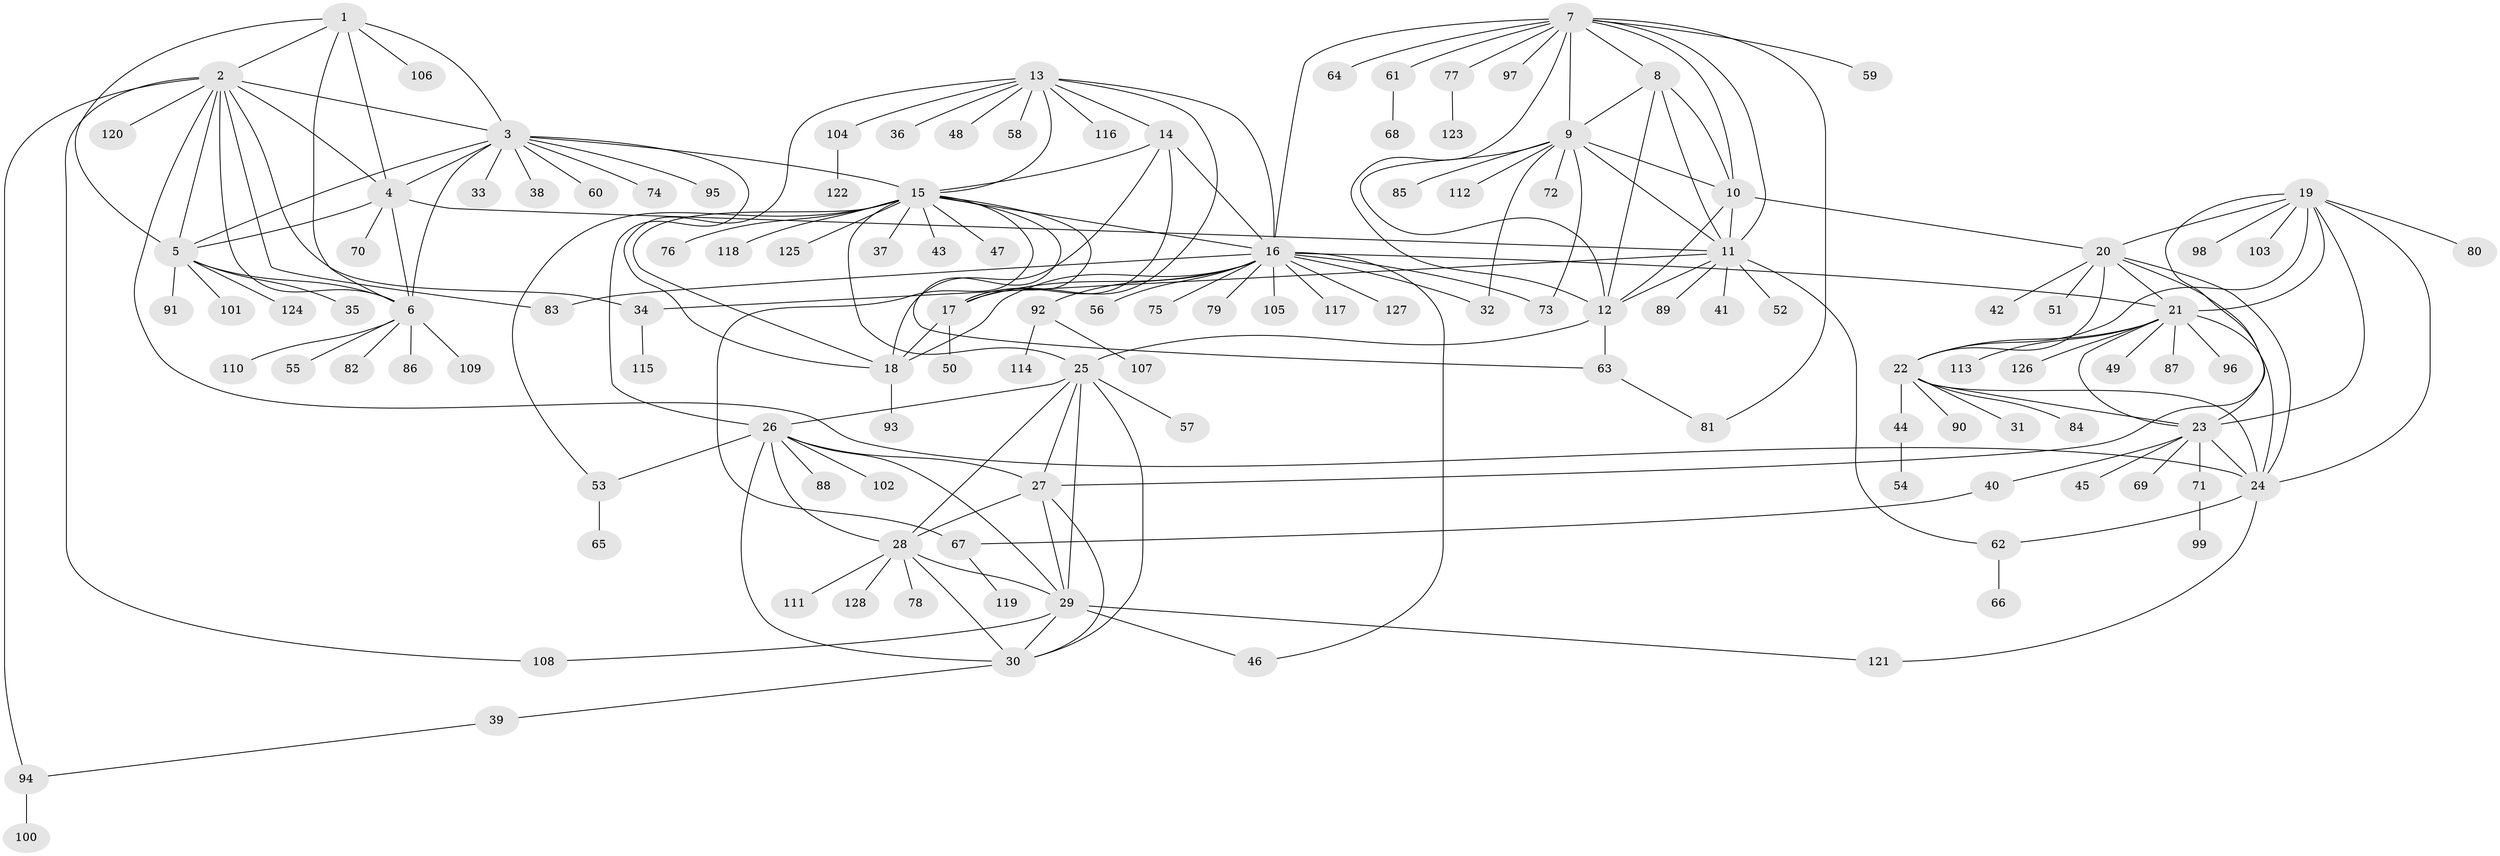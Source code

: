 // coarse degree distribution, {4: 0.058823529411764705, 14: 0.0196078431372549, 2: 0.13725490196078433, 23: 0.0196078431372549, 10: 0.0196078431372549, 9: 0.0196078431372549, 6: 0.0196078431372549, 7: 0.058823529411764705, 1: 0.6274509803921569, 3: 0.0196078431372549}
// Generated by graph-tools (version 1.1) at 2025/19/03/04/25 18:19:30]
// undirected, 128 vertices, 196 edges
graph export_dot {
graph [start="1"]
  node [color=gray90,style=filled];
  1;
  2;
  3;
  4;
  5;
  6;
  7;
  8;
  9;
  10;
  11;
  12;
  13;
  14;
  15;
  16;
  17;
  18;
  19;
  20;
  21;
  22;
  23;
  24;
  25;
  26;
  27;
  28;
  29;
  30;
  31;
  32;
  33;
  34;
  35;
  36;
  37;
  38;
  39;
  40;
  41;
  42;
  43;
  44;
  45;
  46;
  47;
  48;
  49;
  50;
  51;
  52;
  53;
  54;
  55;
  56;
  57;
  58;
  59;
  60;
  61;
  62;
  63;
  64;
  65;
  66;
  67;
  68;
  69;
  70;
  71;
  72;
  73;
  74;
  75;
  76;
  77;
  78;
  79;
  80;
  81;
  82;
  83;
  84;
  85;
  86;
  87;
  88;
  89;
  90;
  91;
  92;
  93;
  94;
  95;
  96;
  97;
  98;
  99;
  100;
  101;
  102;
  103;
  104;
  105;
  106;
  107;
  108;
  109;
  110;
  111;
  112;
  113;
  114;
  115;
  116;
  117;
  118;
  119;
  120;
  121;
  122;
  123;
  124;
  125;
  126;
  127;
  128;
  1 -- 2;
  1 -- 3;
  1 -- 4;
  1 -- 5;
  1 -- 6;
  1 -- 106;
  2 -- 3;
  2 -- 4;
  2 -- 5;
  2 -- 6;
  2 -- 24;
  2 -- 34;
  2 -- 83;
  2 -- 94;
  2 -- 108;
  2 -- 120;
  3 -- 4;
  3 -- 5;
  3 -- 6;
  3 -- 15;
  3 -- 26;
  3 -- 33;
  3 -- 38;
  3 -- 60;
  3 -- 74;
  3 -- 95;
  4 -- 5;
  4 -- 6;
  4 -- 11;
  4 -- 70;
  5 -- 6;
  5 -- 35;
  5 -- 91;
  5 -- 101;
  5 -- 124;
  6 -- 55;
  6 -- 82;
  6 -- 86;
  6 -- 109;
  6 -- 110;
  7 -- 8;
  7 -- 9;
  7 -- 10;
  7 -- 11;
  7 -- 12;
  7 -- 16;
  7 -- 59;
  7 -- 61;
  7 -- 64;
  7 -- 77;
  7 -- 81;
  7 -- 97;
  8 -- 9;
  8 -- 10;
  8 -- 11;
  8 -- 12;
  9 -- 10;
  9 -- 11;
  9 -- 12;
  9 -- 32;
  9 -- 72;
  9 -- 73;
  9 -- 85;
  9 -- 112;
  10 -- 11;
  10 -- 12;
  10 -- 20;
  11 -- 12;
  11 -- 34;
  11 -- 41;
  11 -- 52;
  11 -- 62;
  11 -- 89;
  12 -- 25;
  12 -- 63;
  13 -- 14;
  13 -- 15;
  13 -- 16;
  13 -- 17;
  13 -- 18;
  13 -- 36;
  13 -- 48;
  13 -- 58;
  13 -- 104;
  13 -- 116;
  14 -- 15;
  14 -- 16;
  14 -- 17;
  14 -- 18;
  15 -- 16;
  15 -- 17;
  15 -- 18;
  15 -- 25;
  15 -- 37;
  15 -- 43;
  15 -- 47;
  15 -- 53;
  15 -- 63;
  15 -- 67;
  15 -- 76;
  15 -- 118;
  15 -- 125;
  16 -- 17;
  16 -- 18;
  16 -- 21;
  16 -- 32;
  16 -- 46;
  16 -- 56;
  16 -- 73;
  16 -- 75;
  16 -- 79;
  16 -- 83;
  16 -- 92;
  16 -- 105;
  16 -- 117;
  16 -- 127;
  17 -- 18;
  17 -- 50;
  18 -- 93;
  19 -- 20;
  19 -- 21;
  19 -- 22;
  19 -- 23;
  19 -- 24;
  19 -- 27;
  19 -- 80;
  19 -- 98;
  19 -- 103;
  20 -- 21;
  20 -- 22;
  20 -- 23;
  20 -- 24;
  20 -- 42;
  20 -- 51;
  21 -- 22;
  21 -- 23;
  21 -- 24;
  21 -- 49;
  21 -- 87;
  21 -- 96;
  21 -- 113;
  21 -- 126;
  22 -- 23;
  22 -- 24;
  22 -- 31;
  22 -- 44;
  22 -- 84;
  22 -- 90;
  23 -- 24;
  23 -- 40;
  23 -- 45;
  23 -- 69;
  23 -- 71;
  24 -- 62;
  24 -- 121;
  25 -- 26;
  25 -- 27;
  25 -- 28;
  25 -- 29;
  25 -- 30;
  25 -- 57;
  26 -- 27;
  26 -- 28;
  26 -- 29;
  26 -- 30;
  26 -- 53;
  26 -- 88;
  26 -- 102;
  27 -- 28;
  27 -- 29;
  27 -- 30;
  28 -- 29;
  28 -- 30;
  28 -- 78;
  28 -- 111;
  28 -- 128;
  29 -- 30;
  29 -- 46;
  29 -- 108;
  29 -- 121;
  30 -- 39;
  34 -- 115;
  39 -- 94;
  40 -- 67;
  44 -- 54;
  53 -- 65;
  61 -- 68;
  62 -- 66;
  63 -- 81;
  67 -- 119;
  71 -- 99;
  77 -- 123;
  92 -- 107;
  92 -- 114;
  94 -- 100;
  104 -- 122;
}
